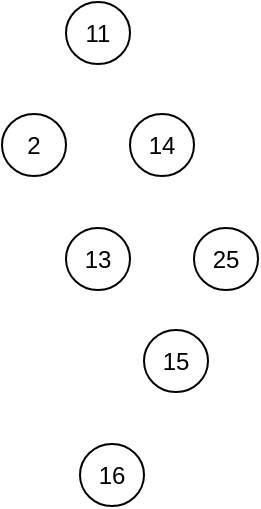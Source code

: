 <mxfile version="17.2.2" type="github"><diagram id="ytKmb3bJ529Ogm8o_czL" name="Page-1"><mxGraphModel dx="341" dy="599" grid="0" gridSize="10" guides="1" tooltips="1" connect="1" arrows="1" fold="1" page="0" pageScale="1" pageWidth="827" pageHeight="1169" math="0" shadow="0"><root><mxCell id="0"/><mxCell id="1" parent="0"/><mxCell id="Ks0Nw8g2HcwxXvmIiMkX-1" value="11" style="ellipse;whiteSpace=wrap;html=1;hachureGap=4;" parent="1" vertex="1"><mxGeometry x="168" y="82" width="32" height="31" as="geometry"/></mxCell><mxCell id="Ks0Nw8g2HcwxXvmIiMkX-2" value="2" style="ellipse;whiteSpace=wrap;html=1;hachureGap=4;" parent="1" vertex="1"><mxGeometry x="136" y="138" width="32" height="31" as="geometry"/></mxCell><mxCell id="Ks0Nw8g2HcwxXvmIiMkX-3" value="14" style="ellipse;whiteSpace=wrap;html=1;hachureGap=4;" parent="1" vertex="1"><mxGeometry x="200" y="138" width="32" height="31" as="geometry"/></mxCell><mxCell id="Ks0Nw8g2HcwxXvmIiMkX-4" value="25" style="ellipse;whiteSpace=wrap;html=1;hachureGap=4;" parent="1" vertex="1"><mxGeometry x="232" y="195" width="32" height="31" as="geometry"/></mxCell><mxCell id="Ks0Nw8g2HcwxXvmIiMkX-5" value="13" style="ellipse;whiteSpace=wrap;html=1;hachureGap=4;" parent="1" vertex="1"><mxGeometry x="168" y="195" width="32" height="31" as="geometry"/></mxCell><mxCell id="Ks0Nw8g2HcwxXvmIiMkX-6" value="15" style="ellipse;whiteSpace=wrap;html=1;hachureGap=4;" parent="1" vertex="1"><mxGeometry x="207" y="246" width="32" height="31" as="geometry"/></mxCell><mxCell id="Ks0Nw8g2HcwxXvmIiMkX-7" value="16" style="ellipse;whiteSpace=wrap;html=1;hachureGap=4;" parent="1" vertex="1"><mxGeometry x="175" y="303" width="32" height="31" as="geometry"/></mxCell></root></mxGraphModel></diagram></mxfile>